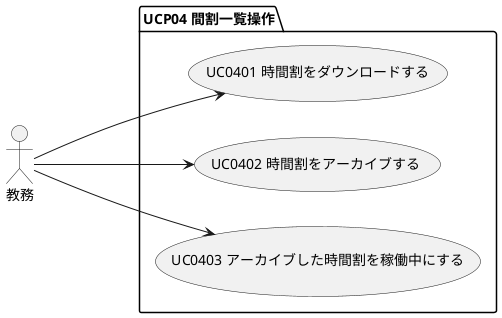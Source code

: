 @startuml usecase diagram
left to right direction

actor 教務

package "UCP04 間割一覧操作" {
    教務--->(UC0401 時間割をダウンロードする)
    教務--->(UC0402 時間割をアーカイブする)
    教務--->(UC0403 アーカイブした時間割を稼働中にする)
}
@enduml
